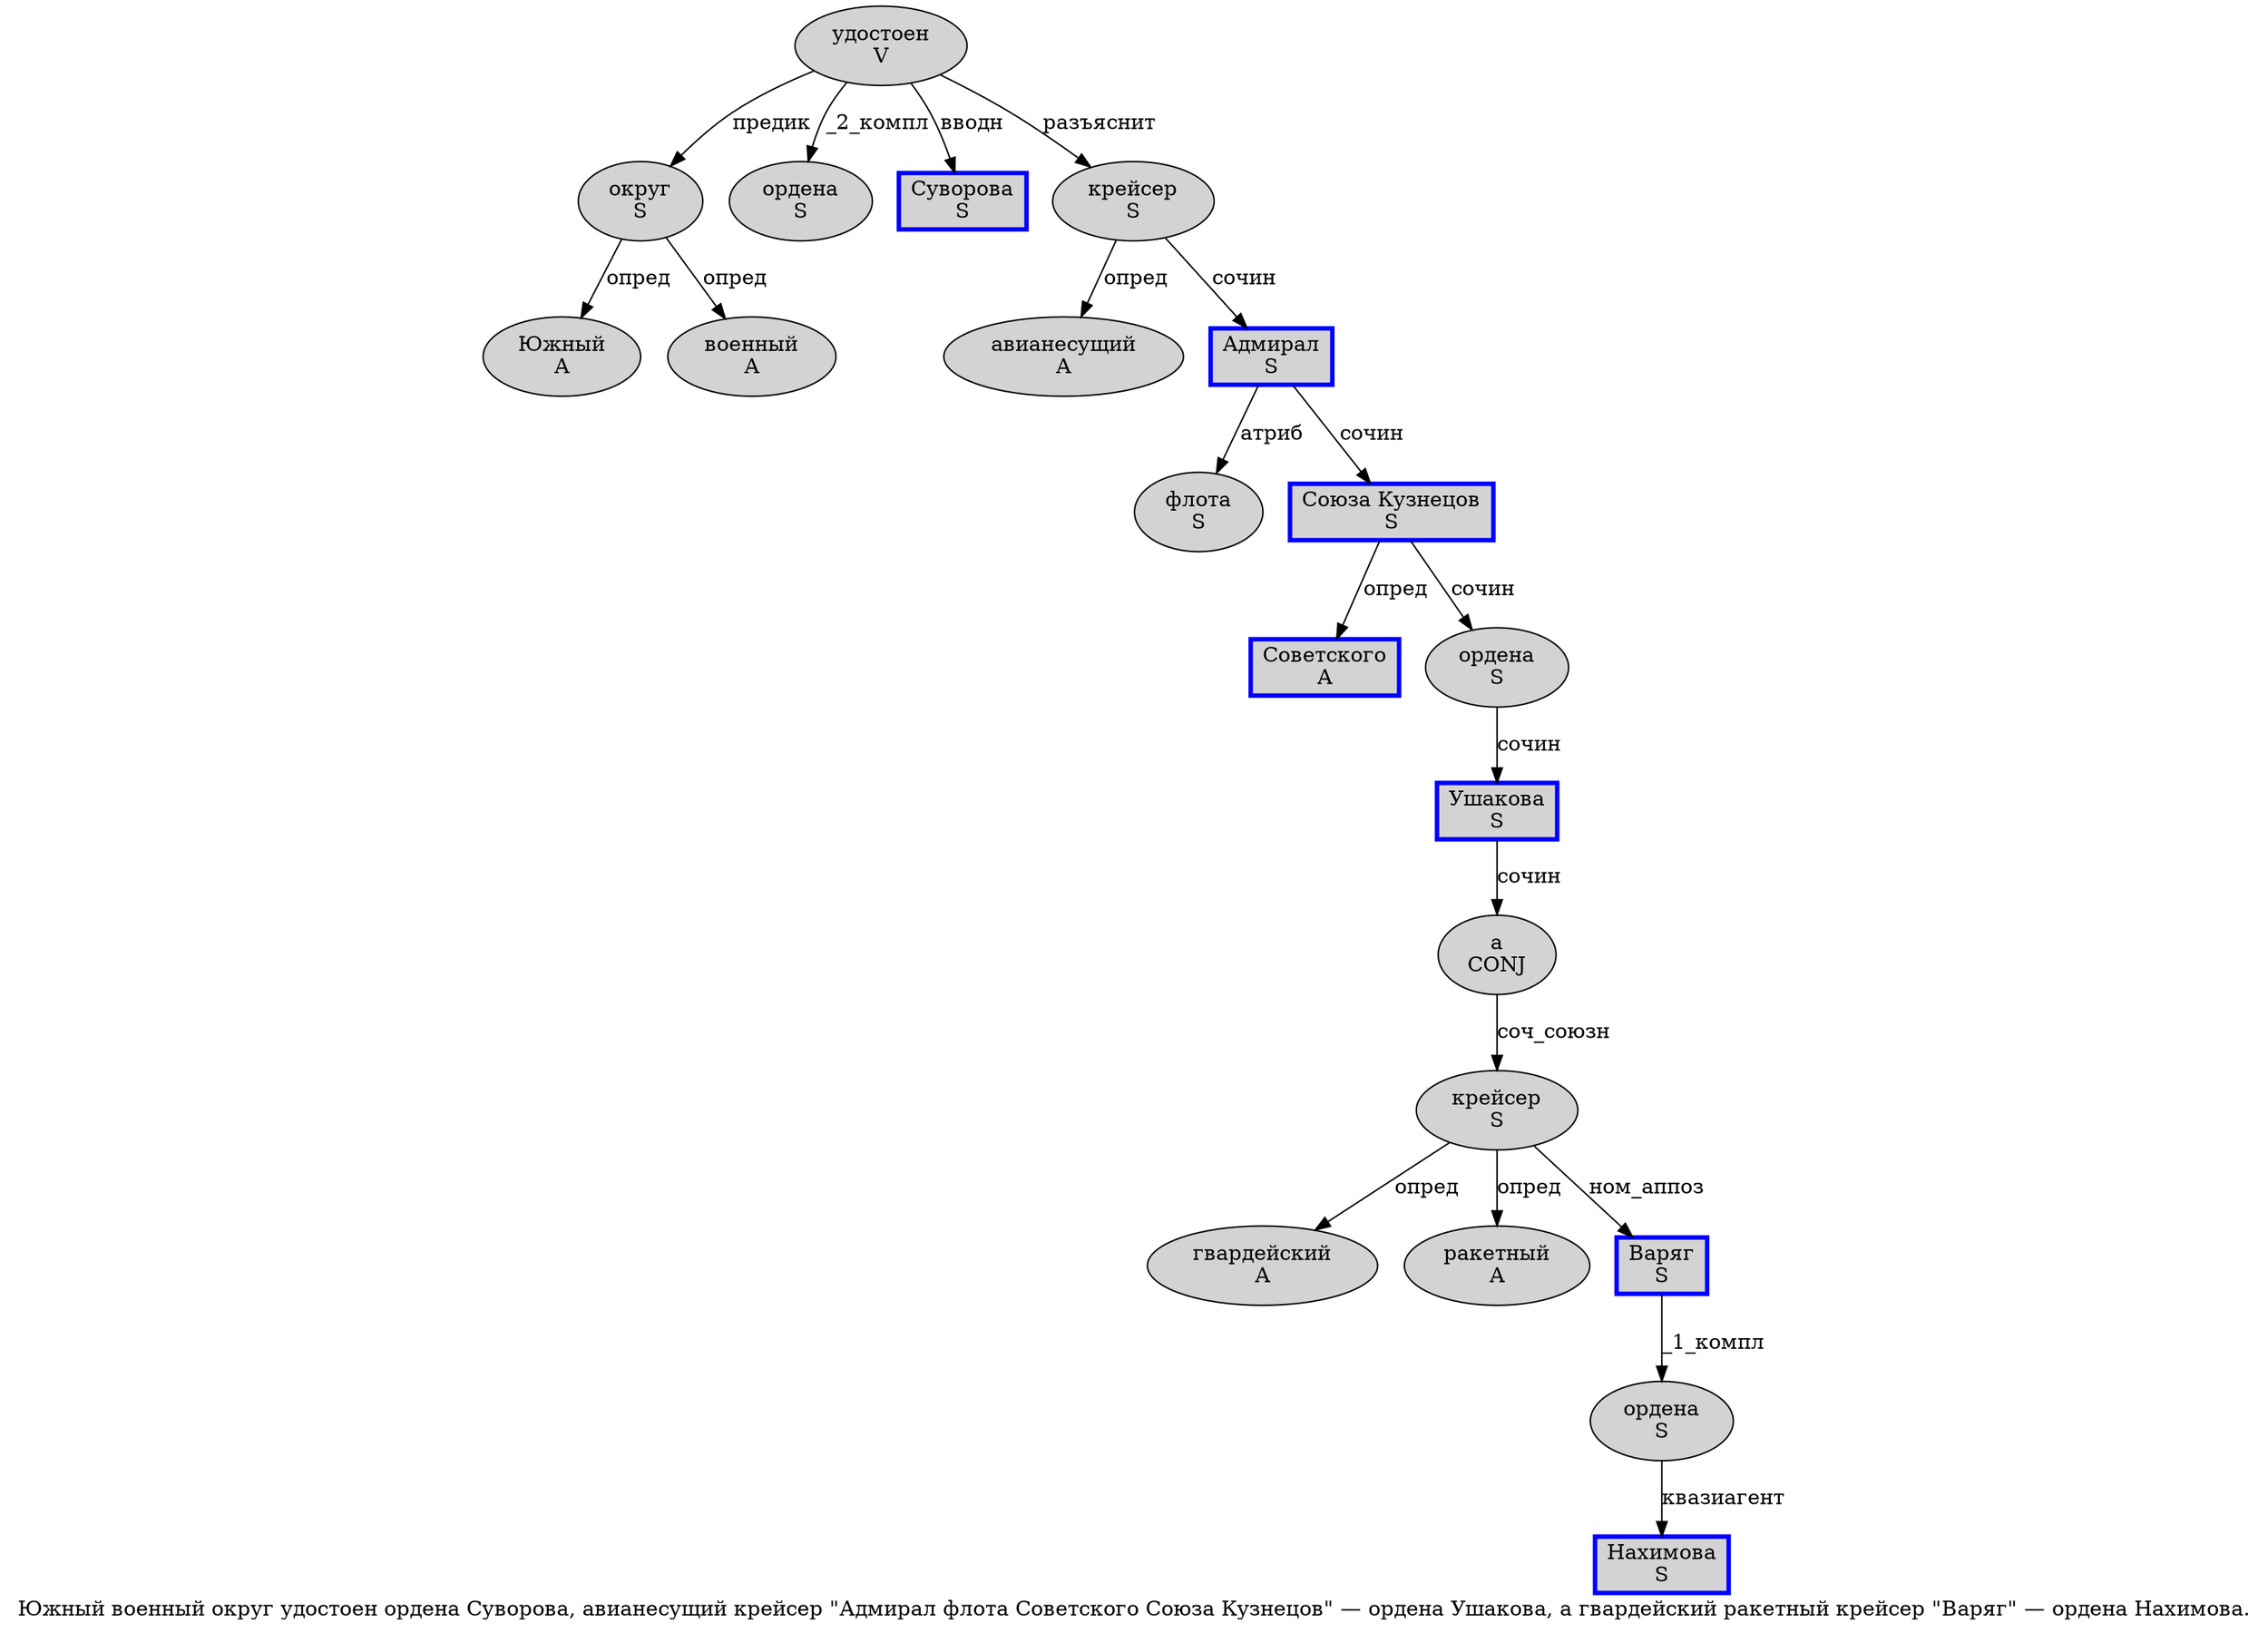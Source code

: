 digraph SENTENCE_79 {
	graph [label="Южный военный округ удостоен ордена Суворова, авианесущий крейсер \"Адмирал флота Советского Союза Кузнецов\" — ордена Ушакова, а гвардейский ракетный крейсер \"Варяг\" — ордена Нахимова."]
	node [style=filled]
		0 [label="Южный
A" color="" fillcolor=lightgray penwidth=1 shape=ellipse]
		1 [label="военный
A" color="" fillcolor=lightgray penwidth=1 shape=ellipse]
		2 [label="округ
S" color="" fillcolor=lightgray penwidth=1 shape=ellipse]
		3 [label="удостоен
V" color="" fillcolor=lightgray penwidth=1 shape=ellipse]
		4 [label="ордена
S" color="" fillcolor=lightgray penwidth=1 shape=ellipse]
		5 [label="Суворова
S" color=blue fillcolor=lightgray penwidth=3 shape=box]
		7 [label="авианесущий
A" color="" fillcolor=lightgray penwidth=1 shape=ellipse]
		8 [label="крейсер
S" color="" fillcolor=lightgray penwidth=1 shape=ellipse]
		10 [label="Адмирал
S" color=blue fillcolor=lightgray penwidth=3 shape=box]
		11 [label="флота
S" color="" fillcolor=lightgray penwidth=1 shape=ellipse]
		12 [label="Советского
A" color=blue fillcolor=lightgray penwidth=3 shape=box]
		13 [label="Союза Кузнецов
S" color=blue fillcolor=lightgray penwidth=3 shape=box]
		16 [label="ордена
S" color="" fillcolor=lightgray penwidth=1 shape=ellipse]
		17 [label="Ушакова
S" color=blue fillcolor=lightgray penwidth=3 shape=box]
		19 [label="а
CONJ" color="" fillcolor=lightgray penwidth=1 shape=ellipse]
		20 [label="гвардейский
A" color="" fillcolor=lightgray penwidth=1 shape=ellipse]
		21 [label="ракетный
A" color="" fillcolor=lightgray penwidth=1 shape=ellipse]
		22 [label="крейсер
S" color="" fillcolor=lightgray penwidth=1 shape=ellipse]
		24 [label="Варяг
S" color=blue fillcolor=lightgray penwidth=3 shape=box]
		27 [label="ордена
S" color="" fillcolor=lightgray penwidth=1 shape=ellipse]
		28 [label="Нахимова
S" color=blue fillcolor=lightgray penwidth=3 shape=box]
			13 -> 12 [label="опред"]
			13 -> 16 [label="сочин"]
			24 -> 27 [label="_1_компл"]
			27 -> 28 [label="квазиагент"]
			8 -> 7 [label="опред"]
			8 -> 10 [label="сочин"]
			10 -> 11 [label="атриб"]
			10 -> 13 [label="сочин"]
			16 -> 17 [label="сочин"]
			17 -> 19 [label="сочин"]
			2 -> 0 [label="опред"]
			2 -> 1 [label="опред"]
			22 -> 20 [label="опред"]
			22 -> 21 [label="опред"]
			22 -> 24 [label="ном_аппоз"]
			19 -> 22 [label="соч_союзн"]
			3 -> 2 [label="предик"]
			3 -> 4 [label="_2_компл"]
			3 -> 5 [label="вводн"]
			3 -> 8 [label="разъяснит"]
}